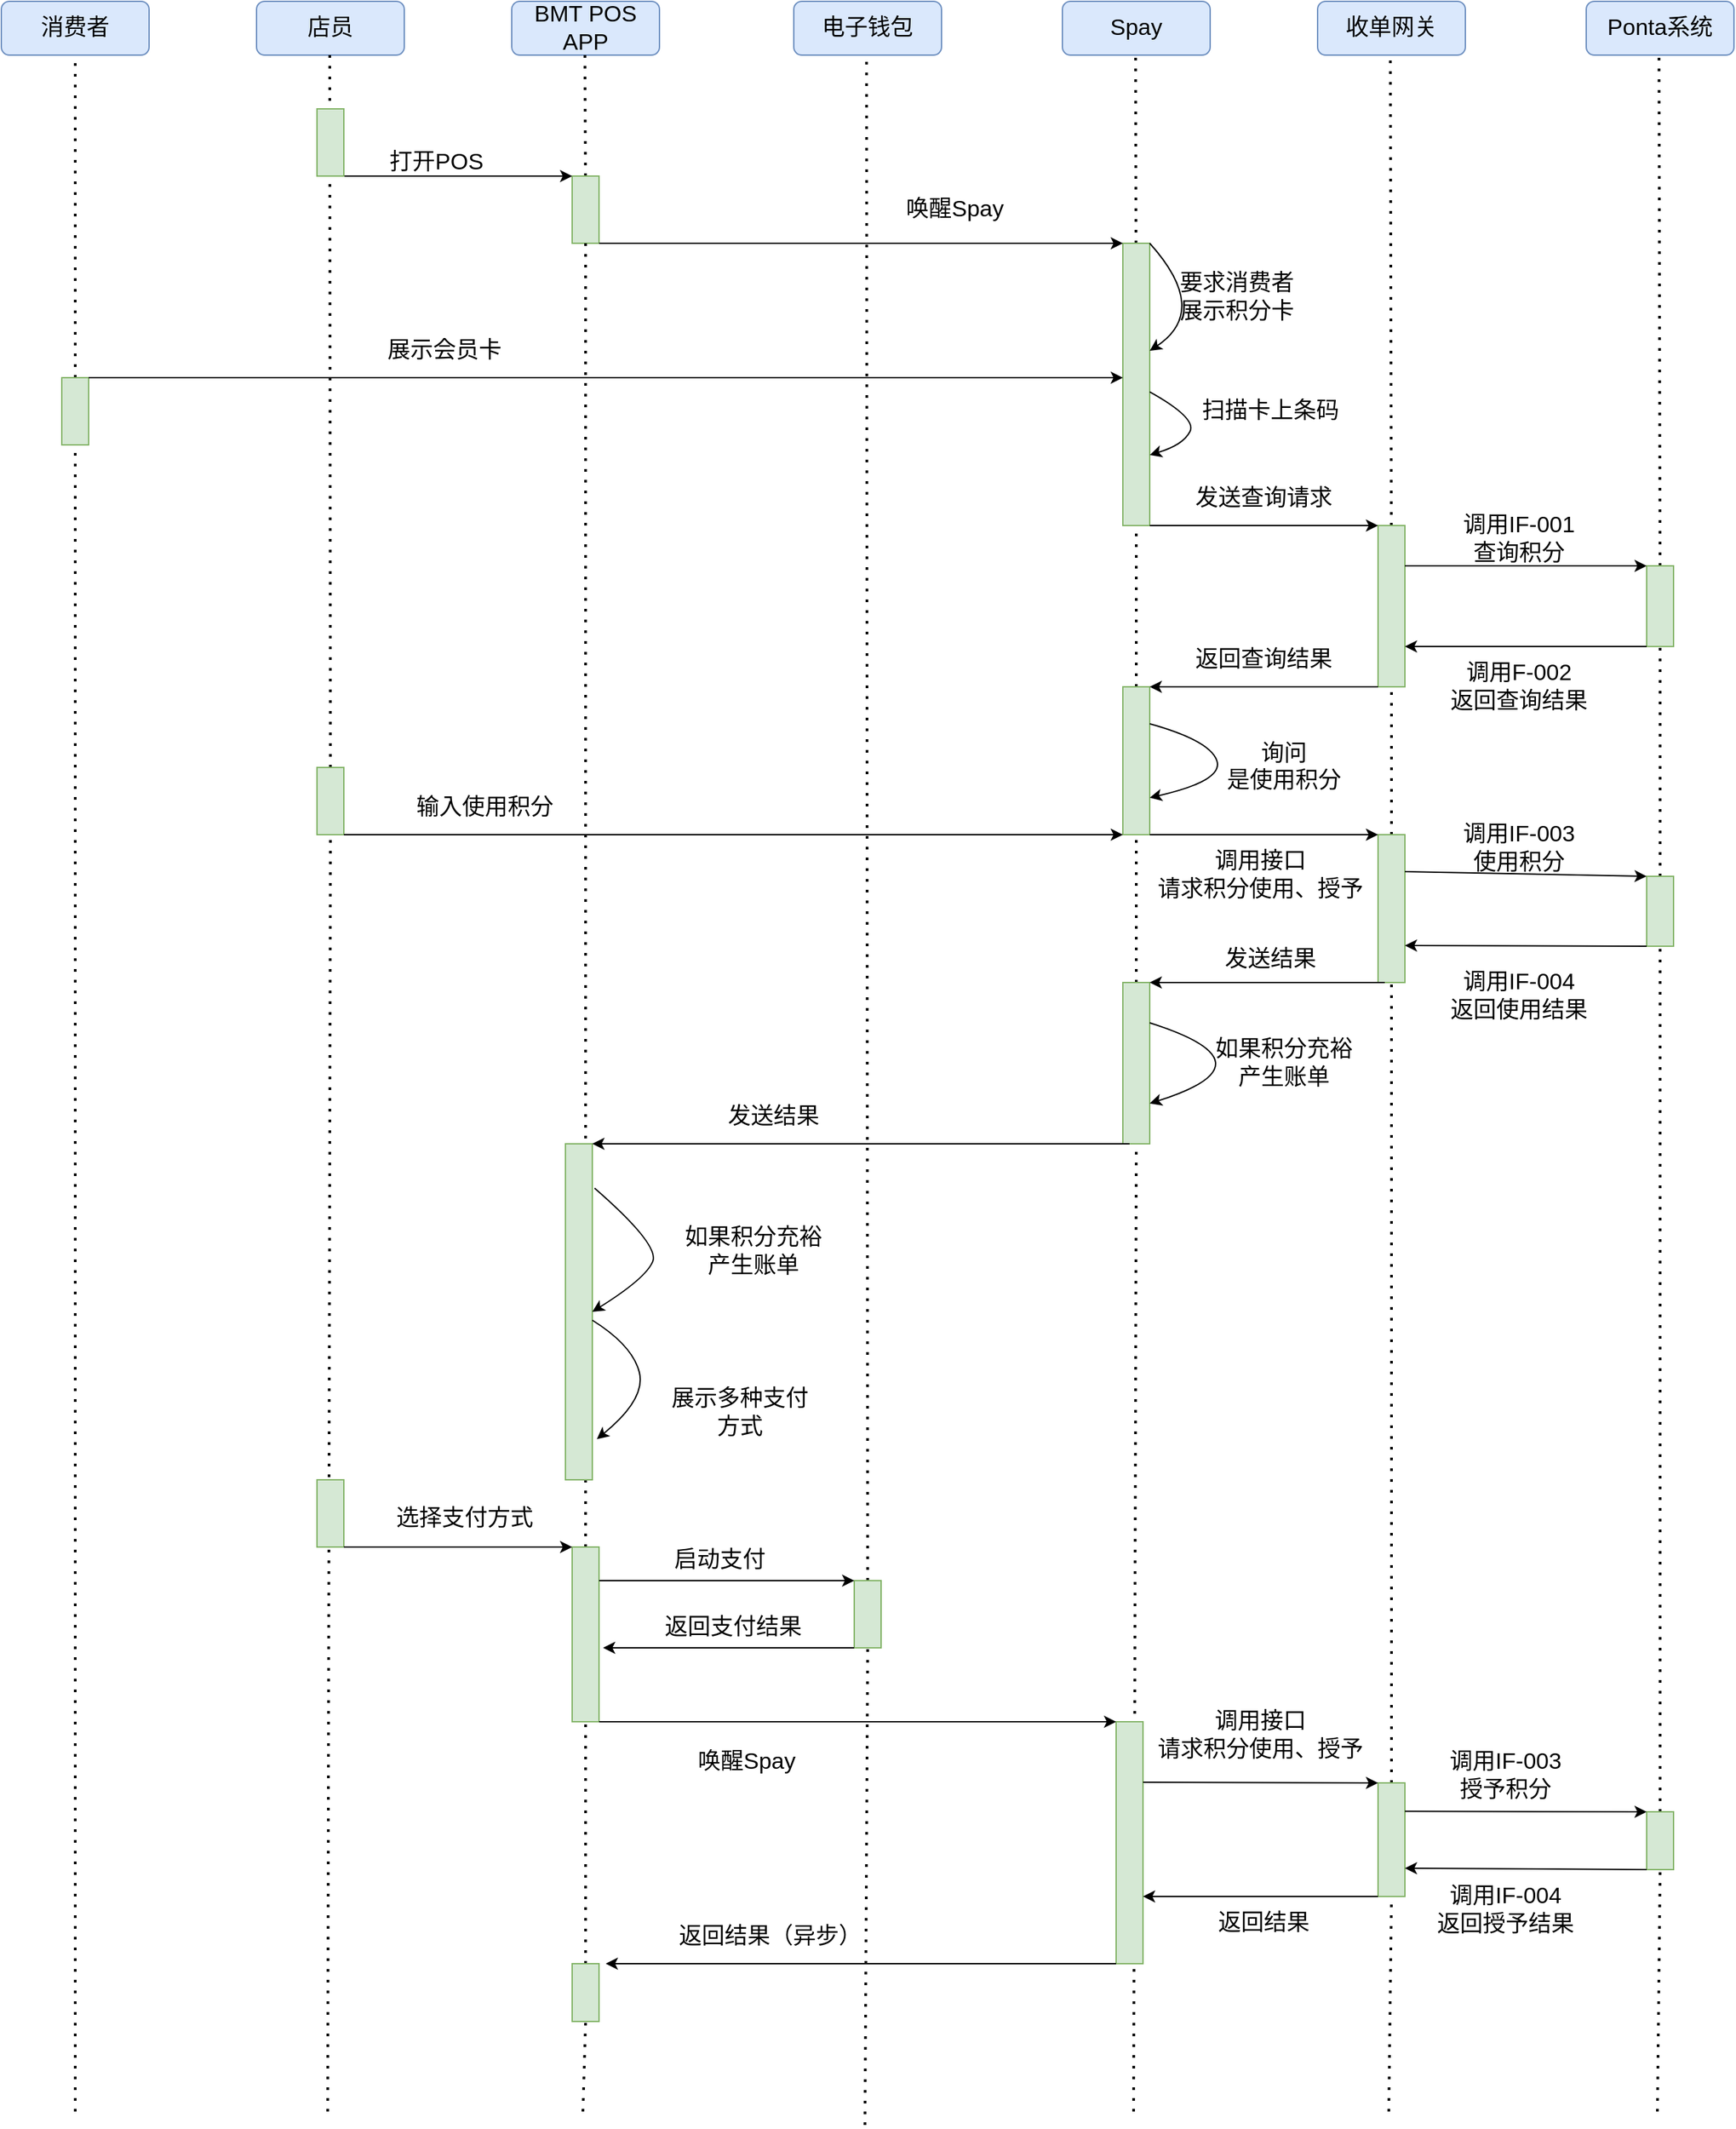 <mxfile version="13.4.2" type="github"><diagram id="kcShssWJa52pckvbOhoA" name="Page-1"><mxGraphModel dx="1730" dy="912" grid="1" gridSize="10" guides="1" tooltips="1" connect="1" arrows="1" fold="1" page="1" pageScale="1" pageWidth="827" pageHeight="1169" math="0" shadow="0"><root><mxCell id="0"/><mxCell id="1" parent="0"/><mxCell id="DLuvVvwtel784Q27GZnC-3" value="消费者" style="rounded=1;whiteSpace=wrap;html=1;fillColor=#dae8fc;strokeColor=#6c8ebf;fontSize=17;" vertex="1" parent="1"><mxGeometry x="90" y="50" width="110" height="40" as="geometry"/></mxCell><mxCell id="DLuvVvwtel784Q27GZnC-4" value="店员" style="rounded=1;whiteSpace=wrap;html=1;fillColor=#dae8fc;strokeColor=#6c8ebf;fontSize=17;" vertex="1" parent="1"><mxGeometry x="280" y="50" width="110" height="40" as="geometry"/></mxCell><mxCell id="DLuvVvwtel784Q27GZnC-5" value="BMT POS APP" style="rounded=1;whiteSpace=wrap;html=1;fillColor=#dae8fc;strokeColor=#6c8ebf;fontSize=17;" vertex="1" parent="1"><mxGeometry x="470" y="50" width="110" height="40" as="geometry"/></mxCell><mxCell id="DLuvVvwtel784Q27GZnC-6" value="Spay" style="rounded=1;whiteSpace=wrap;html=1;fillColor=#dae8fc;strokeColor=#6c8ebf;fontSize=17;" vertex="1" parent="1"><mxGeometry x="880" y="50" width="110" height="40" as="geometry"/></mxCell><mxCell id="DLuvVvwtel784Q27GZnC-7" value="收单网关" style="rounded=1;whiteSpace=wrap;html=1;fillColor=#dae8fc;strokeColor=#6c8ebf;fontSize=17;" vertex="1" parent="1"><mxGeometry x="1070" y="50" width="110" height="40" as="geometry"/></mxCell><mxCell id="DLuvVvwtel784Q27GZnC-8" value="Ponta系统" style="rounded=1;whiteSpace=wrap;html=1;fillColor=#dae8fc;strokeColor=#6c8ebf;fontSize=17;" vertex="1" parent="1"><mxGeometry x="1270" y="50" width="110" height="40" as="geometry"/></mxCell><mxCell id="DLuvVvwtel784Q27GZnC-10" value="" style="endArrow=none;dashed=1;html=1;dashPattern=1 3;strokeWidth=2;fontSize=17;entryX=0.5;entryY=1;entryDx=0;entryDy=0;" edge="1" parent="1" source="DLuvVvwtel784Q27GZnC-64"><mxGeometry width="50" height="50" relative="1" as="geometry"><mxPoint x="334.5" y="1446" as="sourcePoint"/><mxPoint x="334.5" y="90" as="targetPoint"/></mxGeometry></mxCell><mxCell id="DLuvVvwtel784Q27GZnC-11" value="" style="endArrow=none;dashed=1;html=1;dashPattern=1 3;strokeWidth=2;fontSize=17;entryX=0.5;entryY=1;entryDx=0;entryDy=0;" edge="1" parent="1" source="DLuvVvwtel784Q27GZnC-17"><mxGeometry width="50" height="50" relative="1" as="geometry"><mxPoint x="524.5" y="1446" as="sourcePoint"/><mxPoint x="524.5" y="90" as="targetPoint"/></mxGeometry></mxCell><mxCell id="DLuvVvwtel784Q27GZnC-12" value="" style="endArrow=none;dashed=1;html=1;dashPattern=1 3;strokeWidth=2;fontSize=17;entryX=0.5;entryY=1;entryDx=0;entryDy=0;" edge="1" parent="1" source="DLuvVvwtel784Q27GZnC-25"><mxGeometry width="50" height="50" relative="1" as="geometry"><mxPoint x="934.5" y="1446" as="sourcePoint"/><mxPoint x="934.5" y="90" as="targetPoint"/></mxGeometry></mxCell><mxCell id="DLuvVvwtel784Q27GZnC-13" value="" style="endArrow=none;dashed=1;html=1;dashPattern=1 3;strokeWidth=2;fontSize=17;entryX=0.5;entryY=1;entryDx=0;entryDy=0;" edge="1" parent="1" source="DLuvVvwtel784Q27GZnC-49"><mxGeometry width="50" height="50" relative="1" as="geometry"><mxPoint x="1124.869" y="410" as="sourcePoint"/><mxPoint x="1124.17" y="90" as="targetPoint"/></mxGeometry></mxCell><mxCell id="DLuvVvwtel784Q27GZnC-14" value="" style="endArrow=none;dashed=1;html=1;dashPattern=1 3;strokeWidth=2;fontSize=17;entryX=0.5;entryY=1;entryDx=0;entryDy=0;" edge="1" parent="1" source="DLuvVvwtel784Q27GZnC-50"><mxGeometry width="50" height="50" relative="1" as="geometry"><mxPoint x="1324.17" y="1446" as="sourcePoint"/><mxPoint x="1324.17" y="90" as="targetPoint"/></mxGeometry></mxCell><mxCell id="DLuvVvwtel784Q27GZnC-16" value="" style="endArrow=none;dashed=1;html=1;dashPattern=1 3;strokeWidth=2;fontSize=17;entryX=0.5;entryY=1;entryDx=0;entryDy=0;" edge="1" parent="1" source="DLuvVvwtel784Q27GZnC-39" target="DLuvVvwtel784Q27GZnC-3"><mxGeometry width="50" height="50" relative="1" as="geometry"><mxPoint x="145" y="1446" as="sourcePoint"/><mxPoint x="145" y="180" as="targetPoint"/></mxGeometry></mxCell><mxCell id="DLuvVvwtel784Q27GZnC-17" value="" style="rounded=0;whiteSpace=wrap;html=1;fontSize=17;fillColor=#d5e8d4;strokeColor=#82b366;" vertex="1" parent="1"><mxGeometry x="515" y="180" width="20" height="50" as="geometry"/></mxCell><mxCell id="DLuvVvwtel784Q27GZnC-20" value="" style="endArrow=none;dashed=1;html=1;dashPattern=1 3;strokeWidth=2;fontSize=17;entryX=0.5;entryY=1;entryDx=0;entryDy=0;" edge="1" parent="1" source="DLuvVvwtel784Q27GZnC-96" target="DLuvVvwtel784Q27GZnC-17"><mxGeometry width="50" height="50" relative="1" as="geometry"><mxPoint x="524.5" y="1446" as="sourcePoint"/><mxPoint x="524.5" y="90.0" as="targetPoint"/></mxGeometry></mxCell><mxCell id="DLuvVvwtel784Q27GZnC-21" value="" style="endArrow=classic;html=1;fontSize=17;entryX=0;entryY=0;entryDx=0;entryDy=0;" edge="1" parent="1" target="DLuvVvwtel784Q27GZnC-17"><mxGeometry width="50" height="50" relative="1" as="geometry"><mxPoint x="340" y="180" as="sourcePoint"/><mxPoint x="470" y="160" as="targetPoint"/></mxGeometry></mxCell><mxCell id="DLuvVvwtel784Q27GZnC-22" value="打开POS" style="text;html=1;strokeColor=none;fillColor=none;align=center;verticalAlign=middle;whiteSpace=wrap;rounded=0;fontSize=17;" vertex="1" parent="1"><mxGeometry x="354" y="160" width="120" height="20" as="geometry"/></mxCell><mxCell id="DLuvVvwtel784Q27GZnC-23" value="电子钱包" style="rounded=1;whiteSpace=wrap;html=1;fillColor=#dae8fc;strokeColor=#6c8ebf;fontSize=17;" vertex="1" parent="1"><mxGeometry x="680" y="50" width="110" height="40" as="geometry"/></mxCell><mxCell id="DLuvVvwtel784Q27GZnC-24" value="" style="endArrow=none;dashed=1;html=1;dashPattern=1 3;strokeWidth=2;fontSize=17;entryX=0.5;entryY=1;entryDx=0;entryDy=0;" edge="1" parent="1" source="DLuvVvwtel784Q27GZnC-100"><mxGeometry width="50" height="50" relative="1" as="geometry"><mxPoint x="734.17" y="1446" as="sourcePoint"/><mxPoint x="734.17" y="90.0" as="targetPoint"/></mxGeometry></mxCell><mxCell id="DLuvVvwtel784Q27GZnC-25" value="" style="rounded=0;whiteSpace=wrap;html=1;fontSize=17;fillColor=#d5e8d4;strokeColor=#82b366;" vertex="1" parent="1"><mxGeometry x="925" y="230" width="20" height="210" as="geometry"/></mxCell><mxCell id="DLuvVvwtel784Q27GZnC-26" value="" style="endArrow=none;dashed=1;html=1;dashPattern=1 3;strokeWidth=2;fontSize=17;entryX=0.5;entryY=1;entryDx=0;entryDy=0;" edge="1" parent="1" source="DLuvVvwtel784Q27GZnC-58" target="DLuvVvwtel784Q27GZnC-25"><mxGeometry width="50" height="50" relative="1" as="geometry"><mxPoint x="934.5" y="1446" as="sourcePoint"/><mxPoint x="934.5" y="90.0" as="targetPoint"/></mxGeometry></mxCell><mxCell id="DLuvVvwtel784Q27GZnC-27" value="" style="endArrow=classic;html=1;fontSize=17;exitX=1;exitY=1;exitDx=0;exitDy=0;entryX=0;entryY=0;entryDx=0;entryDy=0;" edge="1" parent="1" source="DLuvVvwtel784Q27GZnC-17" target="DLuvVvwtel784Q27GZnC-25"><mxGeometry width="50" height="50" relative="1" as="geometry"><mxPoint x="540" y="320" as="sourcePoint"/><mxPoint x="590" y="270" as="targetPoint"/></mxGeometry></mxCell><mxCell id="DLuvVvwtel784Q27GZnC-28" value="唤醒Spay" style="text;html=1;strokeColor=none;fillColor=none;align=center;verticalAlign=middle;whiteSpace=wrap;rounded=0;fontSize=17;" vertex="1" parent="1"><mxGeometry x="750" y="195" width="100" height="20" as="geometry"/></mxCell><mxCell id="DLuvVvwtel784Q27GZnC-30" value="" style="curved=1;endArrow=classic;html=1;fontSize=17;exitX=1;exitY=0;exitDx=0;exitDy=0;" edge="1" parent="1" source="DLuvVvwtel784Q27GZnC-25"><mxGeometry width="50" height="50" relative="1" as="geometry"><mxPoint x="970" y="240" as="sourcePoint"/><mxPoint x="945" y="310" as="targetPoint"/><Array as="points"><mxPoint x="990" y="280"/></Array></mxGeometry></mxCell><mxCell id="DLuvVvwtel784Q27GZnC-34" value="要求消费者展示积分卡" style="text;html=1;strokeColor=none;fillColor=none;align=center;verticalAlign=middle;whiteSpace=wrap;rounded=0;fontSize=17;" vertex="1" parent="1"><mxGeometry x="960" y="260" width="100" height="20" as="geometry"/></mxCell><mxCell id="DLuvVvwtel784Q27GZnC-36" value="" style="rounded=0;whiteSpace=wrap;html=1;fontSize=17;fillColor=#d5e8d4;strokeColor=#82b366;" vertex="1" parent="1"><mxGeometry x="325" y="130" width="20" height="50" as="geometry"/></mxCell><mxCell id="DLuvVvwtel784Q27GZnC-39" value="" style="rounded=0;whiteSpace=wrap;html=1;fontSize=17;fillColor=#d5e8d4;strokeColor=#82b366;" vertex="1" parent="1"><mxGeometry x="135" y="330" width="20" height="50" as="geometry"/></mxCell><mxCell id="DLuvVvwtel784Q27GZnC-40" value="" style="endArrow=none;dashed=1;html=1;dashPattern=1 3;strokeWidth=2;fontSize=17;entryX=0.5;entryY=1;entryDx=0;entryDy=0;" edge="1" parent="1" target="DLuvVvwtel784Q27GZnC-39"><mxGeometry width="50" height="50" relative="1" as="geometry"><mxPoint x="145" y="1620" as="sourcePoint"/><mxPoint x="145" y="90.0" as="targetPoint"/></mxGeometry></mxCell><mxCell id="DLuvVvwtel784Q27GZnC-41" value="" style="endArrow=classic;html=1;fontSize=17;exitX=1;exitY=0;exitDx=0;exitDy=0;entryX=0;entryY=0.75;entryDx=0;entryDy=0;" edge="1" parent="1" source="DLuvVvwtel784Q27GZnC-39"><mxGeometry width="50" height="50" relative="1" as="geometry"><mxPoint x="490" y="380" as="sourcePoint"/><mxPoint x="925" y="330" as="targetPoint"/></mxGeometry></mxCell><mxCell id="DLuvVvwtel784Q27GZnC-42" value="" style="rounded=0;whiteSpace=wrap;html=1;fontSize=17;fillColor=#d5e8d4;strokeColor=#82b366;" vertex="1" parent="1"><mxGeometry x="325" y="130" width="20" height="50" as="geometry"/></mxCell><mxCell id="DLuvVvwtel784Q27GZnC-43" value="" style="rounded=0;whiteSpace=wrap;html=1;fontSize=17;fillColor=#d5e8d4;strokeColor=#82b366;" vertex="1" parent="1"><mxGeometry x="325" y="130" width="20" height="50" as="geometry"/></mxCell><mxCell id="DLuvVvwtel784Q27GZnC-44" value="展示会员卡" style="text;html=1;strokeColor=none;fillColor=none;align=center;verticalAlign=middle;whiteSpace=wrap;rounded=0;fontSize=17;" vertex="1" parent="1"><mxGeometry x="360" y="300" width="120" height="20" as="geometry"/></mxCell><mxCell id="DLuvVvwtel784Q27GZnC-45" value="" style="curved=1;endArrow=classic;html=1;fontSize=17;entryX=1;entryY=0.75;entryDx=0;entryDy=0;" edge="1" parent="1" source="DLuvVvwtel784Q27GZnC-25" target="DLuvVvwtel784Q27GZnC-25"><mxGeometry width="50" height="50" relative="1" as="geometry"><mxPoint x="1000" y="410" as="sourcePoint"/><mxPoint x="1050" y="360" as="targetPoint"/><Array as="points"><mxPoint x="980" y="360"/><mxPoint x="970" y="380"/></Array></mxGeometry></mxCell><mxCell id="DLuvVvwtel784Q27GZnC-46" value="扫描卡上条码" style="text;html=1;strokeColor=none;fillColor=none;align=center;verticalAlign=middle;whiteSpace=wrap;rounded=0;fontSize=17;" vertex="1" parent="1"><mxGeometry x="970" y="345" width="130" height="20" as="geometry"/></mxCell><mxCell id="DLuvVvwtel784Q27GZnC-48" value="" style="endArrow=none;dashed=1;html=1;dashPattern=1 3;strokeWidth=2;fontSize=17;entryX=0.5;entryY=1;entryDx=0;entryDy=0;" edge="1" parent="1" source="DLuvVvwtel784Q27GZnC-68"><mxGeometry width="50" height="50" relative="1" as="geometry"><mxPoint x="1124.17" y="1446" as="sourcePoint"/><mxPoint x="1125" y="530" as="targetPoint"/></mxGeometry></mxCell><mxCell id="DLuvVvwtel784Q27GZnC-49" value="" style="rounded=0;whiteSpace=wrap;html=1;fontSize=17;fillColor=#d5e8d4;strokeColor=#82b366;" vertex="1" parent="1"><mxGeometry x="1115" y="440" width="20" height="120" as="geometry"/></mxCell><mxCell id="DLuvVvwtel784Q27GZnC-50" value="" style="rounded=0;whiteSpace=wrap;html=1;fontSize=17;fillColor=#d5e8d4;strokeColor=#82b366;" vertex="1" parent="1"><mxGeometry x="1315" y="470" width="20" height="60" as="geometry"/></mxCell><mxCell id="DLuvVvwtel784Q27GZnC-51" value="" style="endArrow=none;dashed=1;html=1;dashPattern=1 3;strokeWidth=2;fontSize=17;entryX=0.5;entryY=1;entryDx=0;entryDy=0;" edge="1" parent="1" source="DLuvVvwtel784Q27GZnC-72" target="DLuvVvwtel784Q27GZnC-50"><mxGeometry width="50" height="50" relative="1" as="geometry"><mxPoint x="1324.17" y="1446" as="sourcePoint"/><mxPoint x="1324.17" y="90.0" as="targetPoint"/></mxGeometry></mxCell><mxCell id="DLuvVvwtel784Q27GZnC-52" value="" style="endArrow=classic;html=1;fontSize=17;entryX=0;entryY=0;entryDx=0;entryDy=0;exitX=1;exitY=1;exitDx=0;exitDy=0;" edge="1" parent="1" source="DLuvVvwtel784Q27GZnC-25" target="DLuvVvwtel784Q27GZnC-49"><mxGeometry width="50" height="50" relative="1" as="geometry"><mxPoint x="950" y="520" as="sourcePoint"/><mxPoint x="1000" y="470" as="targetPoint"/></mxGeometry></mxCell><mxCell id="DLuvVvwtel784Q27GZnC-53" value="发送查询请求" style="text;html=1;strokeColor=none;fillColor=none;align=center;verticalAlign=middle;whiteSpace=wrap;rounded=0;fontSize=17;" vertex="1" parent="1"><mxGeometry x="970" y="410" width="120" height="20" as="geometry"/></mxCell><mxCell id="DLuvVvwtel784Q27GZnC-54" value="" style="endArrow=classic;html=1;fontSize=17;exitX=1;exitY=0.25;exitDx=0;exitDy=0;entryX=0;entryY=0;entryDx=0;entryDy=0;" edge="1" parent="1" source="DLuvVvwtel784Q27GZnC-49" target="DLuvVvwtel784Q27GZnC-50"><mxGeometry width="50" height="50" relative="1" as="geometry"><mxPoint x="1160" y="410" as="sourcePoint"/><mxPoint x="1210" y="360" as="targetPoint"/></mxGeometry></mxCell><mxCell id="DLuvVvwtel784Q27GZnC-55" value="&lt;div&gt;调用IF-001&lt;/div&gt;&lt;div&gt;查询积分&lt;br&gt;&lt;/div&gt;" style="text;html=1;strokeColor=none;fillColor=none;align=center;verticalAlign=middle;whiteSpace=wrap;rounded=0;fontSize=17;" vertex="1" parent="1"><mxGeometry x="1170" y="440" width="100" height="20" as="geometry"/></mxCell><mxCell id="DLuvVvwtel784Q27GZnC-56" value="" style="endArrow=classic;html=1;fontSize=17;exitX=0;exitY=1;exitDx=0;exitDy=0;entryX=1;entryY=0.75;entryDx=0;entryDy=0;" edge="1" parent="1" source="DLuvVvwtel784Q27GZnC-50" target="DLuvVvwtel784Q27GZnC-49"><mxGeometry width="50" height="50" relative="1" as="geometry"><mxPoint x="1160" y="620" as="sourcePoint"/><mxPoint x="1210" y="570" as="targetPoint"/></mxGeometry></mxCell><mxCell id="DLuvVvwtel784Q27GZnC-57" value="&lt;div&gt;调用F-002&lt;/div&gt;&lt;div&gt;返回查询结果&lt;br&gt;&lt;/div&gt;" style="text;html=1;strokeColor=none;fillColor=none;align=center;verticalAlign=middle;whiteSpace=wrap;rounded=0;fontSize=17;" vertex="1" parent="1"><mxGeometry x="1160" y="550" width="120" height="20" as="geometry"/></mxCell><mxCell id="DLuvVvwtel784Q27GZnC-58" value="" style="rounded=0;whiteSpace=wrap;html=1;fontSize=17;fillColor=#d5e8d4;strokeColor=#82b366;" vertex="1" parent="1"><mxGeometry x="925" y="560" width="20" height="110" as="geometry"/></mxCell><mxCell id="DLuvVvwtel784Q27GZnC-59" value="" style="endArrow=none;dashed=1;html=1;dashPattern=1 3;strokeWidth=2;fontSize=17;entryX=0.5;entryY=1;entryDx=0;entryDy=0;" edge="1" parent="1" source="DLuvVvwtel784Q27GZnC-78" target="DLuvVvwtel784Q27GZnC-58"><mxGeometry width="50" height="50" relative="1" as="geometry"><mxPoint x="934.5" y="1446" as="sourcePoint"/><mxPoint x="935" y="440" as="targetPoint"/></mxGeometry></mxCell><mxCell id="DLuvVvwtel784Q27GZnC-60" value="" style="endArrow=classic;html=1;fontSize=17;exitX=0;exitY=1;exitDx=0;exitDy=0;entryX=1;entryY=0;entryDx=0;entryDy=0;" edge="1" parent="1" source="DLuvVvwtel784Q27GZnC-49" target="DLuvVvwtel784Q27GZnC-58"><mxGeometry width="50" height="50" relative="1" as="geometry"><mxPoint x="1030" y="550" as="sourcePoint"/><mxPoint x="1080" y="500" as="targetPoint"/></mxGeometry></mxCell><mxCell id="DLuvVvwtel784Q27GZnC-61" value="返回查询结果" style="text;html=1;strokeColor=none;fillColor=none;align=center;verticalAlign=middle;whiteSpace=wrap;rounded=0;fontSize=17;" vertex="1" parent="1"><mxGeometry x="970" y="530" width="120" height="20" as="geometry"/></mxCell><mxCell id="DLuvVvwtel784Q27GZnC-62" value="" style="curved=1;endArrow=classic;html=1;fontSize=17;exitX=1;exitY=0.25;exitDx=0;exitDy=0;entryX=1;entryY=0.75;entryDx=0;entryDy=0;" edge="1" parent="1" source="DLuvVvwtel784Q27GZnC-58" target="DLuvVvwtel784Q27GZnC-58"><mxGeometry width="50" height="50" relative="1" as="geometry"><mxPoint x="1010" y="640" as="sourcePoint"/><mxPoint x="1060" y="590" as="targetPoint"/><Array as="points"><mxPoint x="990" y="600"/><mxPoint x="1000" y="630"/></Array></mxGeometry></mxCell><mxCell id="DLuvVvwtel784Q27GZnC-63" value="&lt;div&gt;询问&lt;/div&gt;&lt;div&gt;是使用积分&lt;/div&gt;&lt;div&gt;&lt;br&gt;&lt;/div&gt;" style="text;html=1;strokeColor=none;fillColor=none;align=center;verticalAlign=middle;whiteSpace=wrap;rounded=0;fontSize=17;" vertex="1" parent="1"><mxGeometry x="990" y="620" width="110" height="20" as="geometry"/></mxCell><mxCell id="DLuvVvwtel784Q27GZnC-64" value="" style="rounded=0;whiteSpace=wrap;html=1;fontSize=17;fillColor=#d5e8d4;strokeColor=#82b366;" vertex="1" parent="1"><mxGeometry x="325" y="620" width="20" height="50" as="geometry"/></mxCell><mxCell id="DLuvVvwtel784Q27GZnC-65" value="" style="endArrow=none;dashed=1;html=1;dashPattern=1 3;strokeWidth=2;fontSize=17;entryX=0.5;entryY=1;entryDx=0;entryDy=0;" edge="1" parent="1" target="DLuvVvwtel784Q27GZnC-64"><mxGeometry width="50" height="50" relative="1" as="geometry"><mxPoint x="333" y="1620" as="sourcePoint"/><mxPoint x="334.5" y="90.0" as="targetPoint"/></mxGeometry></mxCell><mxCell id="DLuvVvwtel784Q27GZnC-66" value="" style="endArrow=classic;html=1;fontSize=17;exitX=1;exitY=1;exitDx=0;exitDy=0;entryX=0;entryY=1;entryDx=0;entryDy=0;" edge="1" parent="1" source="DLuvVvwtel784Q27GZnC-64" target="DLuvVvwtel784Q27GZnC-58"><mxGeometry width="50" height="50" relative="1" as="geometry"><mxPoint x="390" y="690" as="sourcePoint"/><mxPoint x="440" y="640" as="targetPoint"/></mxGeometry></mxCell><mxCell id="DLuvVvwtel784Q27GZnC-67" value="输入使用积分" style="text;html=1;strokeColor=none;fillColor=none;align=center;verticalAlign=middle;whiteSpace=wrap;rounded=0;fontSize=17;" vertex="1" parent="1"><mxGeometry x="390" y="640" width="120" height="20" as="geometry"/></mxCell><mxCell id="DLuvVvwtel784Q27GZnC-68" value="" style="rounded=0;whiteSpace=wrap;html=1;fontSize=17;fillColor=#d5e8d4;strokeColor=#82b366;" vertex="1" parent="1"><mxGeometry x="1115" y="670" width="20" height="110" as="geometry"/></mxCell><mxCell id="DLuvVvwtel784Q27GZnC-69" value="" style="endArrow=none;dashed=1;html=1;dashPattern=1 3;strokeWidth=2;fontSize=17;entryX=0.5;entryY=1;entryDx=0;entryDy=0;" edge="1" parent="1" source="DLuvVvwtel784Q27GZnC-107" target="DLuvVvwtel784Q27GZnC-68"><mxGeometry width="50" height="50" relative="1" as="geometry"><mxPoint x="1123" y="1620" as="sourcePoint"/><mxPoint x="1125" y="530" as="targetPoint"/></mxGeometry></mxCell><mxCell id="DLuvVvwtel784Q27GZnC-70" value="" style="endArrow=classic;html=1;fontSize=17;exitX=1;exitY=1;exitDx=0;exitDy=0;entryX=0;entryY=0;entryDx=0;entryDy=0;" edge="1" parent="1" source="DLuvVvwtel784Q27GZnC-58" target="DLuvVvwtel784Q27GZnC-68"><mxGeometry width="50" height="50" relative="1" as="geometry"><mxPoint x="970" y="770" as="sourcePoint"/><mxPoint x="1020" y="720" as="targetPoint"/></mxGeometry></mxCell><mxCell id="DLuvVvwtel784Q27GZnC-71" value="&lt;div&gt;调用接口&lt;/div&gt;&lt;div&gt;请求积分使用、授予&lt;br&gt;&lt;/div&gt;" style="text;html=1;strokeColor=none;fillColor=none;align=center;verticalAlign=middle;whiteSpace=wrap;rounded=0;fontSize=17;" vertex="1" parent="1"><mxGeometry x="945" y="690" width="165" height="20" as="geometry"/></mxCell><mxCell id="DLuvVvwtel784Q27GZnC-72" value="" style="rounded=0;whiteSpace=wrap;html=1;fontSize=17;fillColor=#d5e8d4;strokeColor=#82b366;" vertex="1" parent="1"><mxGeometry x="1315" y="701" width="20" height="52" as="geometry"/></mxCell><mxCell id="DLuvVvwtel784Q27GZnC-73" value="" style="endArrow=none;dashed=1;html=1;dashPattern=1 3;strokeWidth=2;fontSize=17;entryX=0.5;entryY=1;entryDx=0;entryDy=0;" edge="1" parent="1" source="DLuvVvwtel784Q27GZnC-109" target="DLuvVvwtel784Q27GZnC-72"><mxGeometry width="50" height="50" relative="1" as="geometry"><mxPoint x="1323" y="1620" as="sourcePoint"/><mxPoint x="1325" y="530" as="targetPoint"/></mxGeometry></mxCell><mxCell id="DLuvVvwtel784Q27GZnC-74" value="" style="endArrow=classic;html=1;fontSize=17;exitX=1;exitY=0.25;exitDx=0;exitDy=0;entryX=0;entryY=0;entryDx=0;entryDy=0;" edge="1" parent="1" source="DLuvVvwtel784Q27GZnC-68" target="DLuvVvwtel784Q27GZnC-72"><mxGeometry width="50" height="50" relative="1" as="geometry"><mxPoint x="1230" y="700" as="sourcePoint"/><mxPoint x="1280" y="650" as="targetPoint"/></mxGeometry></mxCell><mxCell id="DLuvVvwtel784Q27GZnC-75" value="" style="endArrow=classic;html=1;fontSize=17;exitX=0;exitY=1;exitDx=0;exitDy=0;entryX=1;entryY=0.75;entryDx=0;entryDy=0;" edge="1" parent="1" source="DLuvVvwtel784Q27GZnC-72" target="DLuvVvwtel784Q27GZnC-68"><mxGeometry width="50" height="50" relative="1" as="geometry"><mxPoint x="1220" y="860" as="sourcePoint"/><mxPoint x="1270" y="810" as="targetPoint"/></mxGeometry></mxCell><mxCell id="DLuvVvwtel784Q27GZnC-76" value="&lt;div&gt;调用IF-003&lt;/div&gt;&lt;div&gt;使用积分&lt;br&gt;&lt;/div&gt;" style="text;html=1;strokeColor=none;fillColor=none;align=center;verticalAlign=middle;whiteSpace=wrap;rounded=0;fontSize=17;" vertex="1" parent="1"><mxGeometry x="1170" y="670" width="100" height="20" as="geometry"/></mxCell><mxCell id="DLuvVvwtel784Q27GZnC-77" value="&lt;div&gt;调用IF-004&lt;/div&gt;&lt;div&gt;返回使用结果&lt;/div&gt;" style="text;html=1;strokeColor=none;fillColor=none;align=center;verticalAlign=middle;whiteSpace=wrap;rounded=0;fontSize=17;" vertex="1" parent="1"><mxGeometry x="1160" y="780" width="120" height="20" as="geometry"/></mxCell><mxCell id="DLuvVvwtel784Q27GZnC-78" value="" style="rounded=0;whiteSpace=wrap;html=1;fontSize=17;fillColor=#d5e8d4;strokeColor=#82b366;" vertex="1" parent="1"><mxGeometry x="925" y="780" width="20" height="120" as="geometry"/></mxCell><mxCell id="DLuvVvwtel784Q27GZnC-79" value="" style="endArrow=none;dashed=1;html=1;dashPattern=1 3;strokeWidth=2;fontSize=17;entryX=0.5;entryY=1;entryDx=0;entryDy=0;" edge="1" parent="1" target="DLuvVvwtel784Q27GZnC-78"><mxGeometry width="50" height="50" relative="1" as="geometry"><mxPoint x="933" y="1620" as="sourcePoint"/><mxPoint x="935" y="670" as="targetPoint"/></mxGeometry></mxCell><mxCell id="DLuvVvwtel784Q27GZnC-80" value="" style="endArrow=classic;html=1;fontSize=17;entryX=1;entryY=0;entryDx=0;entryDy=0;" edge="1" parent="1" target="DLuvVvwtel784Q27GZnC-78"><mxGeometry width="50" height="50" relative="1" as="geometry"><mxPoint x="1120" y="780" as="sourcePoint"/><mxPoint x="1000" y="770" as="targetPoint"/></mxGeometry></mxCell><mxCell id="DLuvVvwtel784Q27GZnC-81" value="" style="curved=1;endArrow=classic;html=1;fontSize=17;exitX=1;exitY=0.25;exitDx=0;exitDy=0;entryX=1;entryY=0.75;entryDx=0;entryDy=0;" edge="1" parent="1" source="DLuvVvwtel784Q27GZnC-78" target="DLuvVvwtel784Q27GZnC-78"><mxGeometry width="50" height="50" relative="1" as="geometry"><mxPoint x="1000" y="890" as="sourcePoint"/><mxPoint x="1050" y="840" as="targetPoint"/><Array as="points"><mxPoint x="1040" y="840"/></Array></mxGeometry></mxCell><mxCell id="DLuvVvwtel784Q27GZnC-82" value="如果积分充裕&lt;br&gt;&lt;div&gt;产生账单&lt;/div&gt;" style="text;html=1;strokeColor=none;fillColor=none;align=center;verticalAlign=middle;whiteSpace=wrap;rounded=0;fontSize=17;" vertex="1" parent="1"><mxGeometry x="985" y="830" width="120" height="20" as="geometry"/></mxCell><mxCell id="DLuvVvwtel784Q27GZnC-83" value="" style="rounded=0;whiteSpace=wrap;html=1;fontSize=17;fillColor=#d5e8d4;strokeColor=#82b366;" vertex="1" parent="1"><mxGeometry x="510" y="900" width="20" height="250" as="geometry"/></mxCell><mxCell id="DLuvVvwtel784Q27GZnC-84" value="" style="endArrow=classic;html=1;fontSize=17;exitX=0.25;exitY=1;exitDx=0;exitDy=0;entryX=1;entryY=0;entryDx=0;entryDy=0;" edge="1" parent="1" source="DLuvVvwtel784Q27GZnC-78" target="DLuvVvwtel784Q27GZnC-83"><mxGeometry width="50" height="50" relative="1" as="geometry"><mxPoint x="840" y="920" as="sourcePoint"/><mxPoint x="890" y="870" as="targetPoint"/></mxGeometry></mxCell><mxCell id="DLuvVvwtel784Q27GZnC-85" value="发送结果" style="text;html=1;strokeColor=none;fillColor=none;align=center;verticalAlign=middle;whiteSpace=wrap;rounded=0;fontSize=17;" vertex="1" parent="1"><mxGeometry x="600" y="870" width="130" height="20" as="geometry"/></mxCell><mxCell id="DLuvVvwtel784Q27GZnC-86" value="" style="curved=1;endArrow=classic;html=1;fontSize=17;exitX=1.083;exitY=0.132;exitDx=0;exitDy=0;entryX=1;entryY=0.5;entryDx=0;entryDy=0;exitPerimeter=0;" edge="1" parent="1" source="DLuvVvwtel784Q27GZnC-83" target="DLuvVvwtel784Q27GZnC-83"><mxGeometry width="50" height="50" relative="1" as="geometry"><mxPoint x="580" y="1010" as="sourcePoint"/><mxPoint x="630" y="960" as="targetPoint"/><Array as="points"><mxPoint x="580" y="975"/><mxPoint x="570" y="1000"/></Array></mxGeometry></mxCell><mxCell id="DLuvVvwtel784Q27GZnC-88" value="发送结果" style="text;html=1;strokeColor=none;fillColor=none;align=center;verticalAlign=middle;whiteSpace=wrap;rounded=0;fontSize=17;" vertex="1" parent="1"><mxGeometry x="975" y="753" width="120" height="20" as="geometry"/></mxCell><mxCell id="DLuvVvwtel784Q27GZnC-91" value="如果积分充裕&lt;br&gt;&lt;div&gt;产生账单&lt;/div&gt;" style="text;html=1;strokeColor=none;fillColor=none;align=center;verticalAlign=middle;whiteSpace=wrap;rounded=0;fontSize=17;" vertex="1" parent="1"><mxGeometry x="590" y="970" width="120" height="20" as="geometry"/></mxCell><mxCell id="DLuvVvwtel784Q27GZnC-92" value="" style="curved=1;endArrow=classic;html=1;fontSize=17;entryX=1.167;entryY=0.879;entryDx=0;entryDy=0;entryPerimeter=0;" edge="1" parent="1" source="DLuvVvwtel784Q27GZnC-83" target="DLuvVvwtel784Q27GZnC-83"><mxGeometry width="50" height="50" relative="1" as="geometry"><mxPoint x="530" y="962.5" as="sourcePoint"/><mxPoint x="530" y="1025.0" as="targetPoint"/><Array as="points"><mxPoint x="560" y="1050"/><mxPoint x="570" y="1090"/></Array></mxGeometry></mxCell><mxCell id="DLuvVvwtel784Q27GZnC-94" value="展示多种支付方式" style="text;html=1;strokeColor=none;fillColor=none;align=center;verticalAlign=middle;whiteSpace=wrap;rounded=0;fontSize=17;" vertex="1" parent="1"><mxGeometry x="580" y="1070" width="120" height="60" as="geometry"/></mxCell><mxCell id="DLuvVvwtel784Q27GZnC-95" value="" style="rounded=0;whiteSpace=wrap;html=1;fontSize=17;fillColor=#d5e8d4;strokeColor=#82b366;" vertex="1" parent="1"><mxGeometry x="325" y="1150" width="20" height="50" as="geometry"/></mxCell><mxCell id="DLuvVvwtel784Q27GZnC-96" value="" style="rounded=0;whiteSpace=wrap;html=1;fontSize=17;fillColor=#d5e8d4;strokeColor=#82b366;" vertex="1" parent="1"><mxGeometry x="515" y="1200" width="20" height="130" as="geometry"/></mxCell><mxCell id="DLuvVvwtel784Q27GZnC-97" value="" style="endArrow=none;dashed=1;html=1;dashPattern=1 3;strokeWidth=2;fontSize=17;entryX=0.5;entryY=1;entryDx=0;entryDy=0;" edge="1" parent="1" source="DLuvVvwtel784Q27GZnC-116" target="DLuvVvwtel784Q27GZnC-96"><mxGeometry width="50" height="50" relative="1" as="geometry"><mxPoint x="523" y="1620" as="sourcePoint"/><mxPoint x="525" y="230" as="targetPoint"/></mxGeometry></mxCell><mxCell id="DLuvVvwtel784Q27GZnC-98" value="" style="endArrow=classic;html=1;fontSize=17;exitX=1;exitY=1;exitDx=0;exitDy=0;entryX=0;entryY=0;entryDx=0;entryDy=0;" edge="1" parent="1" source="DLuvVvwtel784Q27GZnC-95" target="DLuvVvwtel784Q27GZnC-96"><mxGeometry width="50" height="50" relative="1" as="geometry"><mxPoint x="410" y="1200" as="sourcePoint"/><mxPoint x="460" y="1150" as="targetPoint"/></mxGeometry></mxCell><mxCell id="DLuvVvwtel784Q27GZnC-99" value="选择支付方式" style="text;html=1;strokeColor=none;fillColor=none;align=center;verticalAlign=middle;whiteSpace=wrap;rounded=0;fontSize=17;" vertex="1" parent="1"><mxGeometry x="370" y="1169" width="130" height="20" as="geometry"/></mxCell><mxCell id="DLuvVvwtel784Q27GZnC-100" value="" style="rounded=0;whiteSpace=wrap;html=1;fontSize=17;fillColor=#d5e8d4;strokeColor=#82b366;" vertex="1" parent="1"><mxGeometry x="725" y="1225" width="20" height="50" as="geometry"/></mxCell><mxCell id="DLuvVvwtel784Q27GZnC-101" value="" style="endArrow=none;dashed=1;html=1;dashPattern=1 3;strokeWidth=2;fontSize=17;entryX=0.5;entryY=1;entryDx=0;entryDy=0;" edge="1" parent="1" target="DLuvVvwtel784Q27GZnC-100"><mxGeometry width="50" height="50" relative="1" as="geometry"><mxPoint x="733" y="1630" as="sourcePoint"/><mxPoint x="734.17" y="90.0" as="targetPoint"/></mxGeometry></mxCell><mxCell id="DLuvVvwtel784Q27GZnC-102" value="" style="endArrow=classic;html=1;fontSize=17;entryX=0;entryY=0;entryDx=0;entryDy=0;" edge="1" parent="1" target="DLuvVvwtel784Q27GZnC-100"><mxGeometry width="50" height="50" relative="1" as="geometry"><mxPoint x="535" y="1225" as="sourcePoint"/><mxPoint x="670" y="1170" as="targetPoint"/></mxGeometry></mxCell><mxCell id="DLuvVvwtel784Q27GZnC-103" value="启动支付" style="text;html=1;strokeColor=none;fillColor=none;align=center;verticalAlign=middle;whiteSpace=wrap;rounded=0;fontSize=17;" vertex="1" parent="1"><mxGeometry x="560" y="1200" width="130" height="20" as="geometry"/></mxCell><mxCell id="DLuvVvwtel784Q27GZnC-104" value="" style="endArrow=classic;html=1;fontSize=17;exitX=0;exitY=1;exitDx=0;exitDy=0;" edge="1" parent="1" source="DLuvVvwtel784Q27GZnC-100"><mxGeometry width="50" height="50" relative="1" as="geometry"><mxPoint x="570" y="1310" as="sourcePoint"/><mxPoint x="538" y="1275" as="targetPoint"/></mxGeometry></mxCell><mxCell id="DLuvVvwtel784Q27GZnC-105" value="返回支付结果" style="text;html=1;strokeColor=none;fillColor=none;align=center;verticalAlign=middle;whiteSpace=wrap;rounded=0;fontSize=17;" vertex="1" parent="1"><mxGeometry x="570" y="1250" width="130" height="20" as="geometry"/></mxCell><mxCell id="DLuvVvwtel784Q27GZnC-106" value="" style="rounded=0;whiteSpace=wrap;html=1;fontSize=17;fillColor=#d5e8d4;strokeColor=#82b366;" vertex="1" parent="1"><mxGeometry x="920" y="1330" width="20" height="180" as="geometry"/></mxCell><mxCell id="DLuvVvwtel784Q27GZnC-107" value="" style="rounded=0;whiteSpace=wrap;html=1;fontSize=17;fillColor=#d5e8d4;strokeColor=#82b366;" vertex="1" parent="1"><mxGeometry x="1115" y="1375.5" width="20" height="84.5" as="geometry"/></mxCell><mxCell id="DLuvVvwtel784Q27GZnC-108" value="" style="endArrow=none;dashed=1;html=1;dashPattern=1 3;strokeWidth=2;fontSize=17;entryX=0.5;entryY=1;entryDx=0;entryDy=0;" edge="1" parent="1" target="DLuvVvwtel784Q27GZnC-107"><mxGeometry width="50" height="50" relative="1" as="geometry"><mxPoint x="1123" y="1620" as="sourcePoint"/><mxPoint x="1125" y="780" as="targetPoint"/></mxGeometry></mxCell><mxCell id="DLuvVvwtel784Q27GZnC-109" value="" style="rounded=0;whiteSpace=wrap;html=1;fontSize=17;fillColor=#d5e8d4;strokeColor=#82b366;" vertex="1" parent="1"><mxGeometry x="1315" y="1397" width="20" height="43" as="geometry"/></mxCell><mxCell id="DLuvVvwtel784Q27GZnC-110" value="" style="endArrow=none;dashed=1;html=1;dashPattern=1 3;strokeWidth=2;fontSize=17;entryX=0.5;entryY=1;entryDx=0;entryDy=0;" edge="1" parent="1" target="DLuvVvwtel784Q27GZnC-109"><mxGeometry width="50" height="50" relative="1" as="geometry"><mxPoint x="1323" y="1620" as="sourcePoint"/><mxPoint x="1325" y="753" as="targetPoint"/></mxGeometry></mxCell><mxCell id="DLuvVvwtel784Q27GZnC-111" value="" style="endArrow=classic;html=1;fontSize=17;exitX=1;exitY=1;exitDx=0;exitDy=0;entryX=0;entryY=0;entryDx=0;entryDy=0;" edge="1" parent="1" source="DLuvVvwtel784Q27GZnC-96" target="DLuvVvwtel784Q27GZnC-106"><mxGeometry width="50" height="50" relative="1" as="geometry"><mxPoint x="640" y="1400" as="sourcePoint"/><mxPoint x="690" y="1350" as="targetPoint"/></mxGeometry></mxCell><mxCell id="DLuvVvwtel784Q27GZnC-112" value="" style="endArrow=classic;html=1;fontSize=17;exitX=1;exitY=0.25;exitDx=0;exitDy=0;entryX=0;entryY=0;entryDx=0;entryDy=0;" edge="1" parent="1" source="DLuvVvwtel784Q27GZnC-106" target="DLuvVvwtel784Q27GZnC-107"><mxGeometry width="50" height="50" relative="1" as="geometry"><mxPoint x="1000" y="1340" as="sourcePoint"/><mxPoint x="1050" y="1290" as="targetPoint"/></mxGeometry></mxCell><mxCell id="DLuvVvwtel784Q27GZnC-113" value="" style="endArrow=classic;html=1;fontSize=17;exitX=1;exitY=0.25;exitDx=0;exitDy=0;entryX=0;entryY=0;entryDx=0;entryDy=0;" edge="1" parent="1" source="DLuvVvwtel784Q27GZnC-107" target="DLuvVvwtel784Q27GZnC-109"><mxGeometry width="50" height="50" relative="1" as="geometry"><mxPoint x="1250" y="1370" as="sourcePoint"/><mxPoint x="1300" y="1320" as="targetPoint"/></mxGeometry></mxCell><mxCell id="DLuvVvwtel784Q27GZnC-114" value="" style="endArrow=classic;html=1;fontSize=17;exitX=0;exitY=1;exitDx=0;exitDy=0;" edge="1" parent="1" source="DLuvVvwtel784Q27GZnC-109"><mxGeometry width="50" height="50" relative="1" as="geometry"><mxPoint x="1180" y="1500" as="sourcePoint"/><mxPoint x="1135" y="1439" as="targetPoint"/></mxGeometry></mxCell><mxCell id="DLuvVvwtel784Q27GZnC-115" value="" style="endArrow=classic;html=1;fontSize=17;exitX=0;exitY=1;exitDx=0;exitDy=0;" edge="1" parent="1" source="DLuvVvwtel784Q27GZnC-107"><mxGeometry width="50" height="50" relative="1" as="geometry"><mxPoint x="1090" y="1530" as="sourcePoint"/><mxPoint x="940" y="1460" as="targetPoint"/></mxGeometry></mxCell><mxCell id="DLuvVvwtel784Q27GZnC-116" value="" style="rounded=0;whiteSpace=wrap;html=1;fontSize=17;fillColor=#d5e8d4;strokeColor=#82b366;" vertex="1" parent="1"><mxGeometry x="515" y="1510" width="20" height="43" as="geometry"/></mxCell><mxCell id="DLuvVvwtel784Q27GZnC-117" value="" style="endArrow=none;dashed=1;html=1;dashPattern=1 3;strokeWidth=2;fontSize=17;entryX=0.5;entryY=1;entryDx=0;entryDy=0;" edge="1" parent="1" target="DLuvVvwtel784Q27GZnC-116"><mxGeometry width="50" height="50" relative="1" as="geometry"><mxPoint x="523" y="1620" as="sourcePoint"/><mxPoint x="525" y="1330" as="targetPoint"/></mxGeometry></mxCell><mxCell id="DLuvVvwtel784Q27GZnC-118" value="" style="endArrow=classic;html=1;fontSize=17;exitX=0;exitY=1;exitDx=0;exitDy=0;" edge="1" parent="1" source="DLuvVvwtel784Q27GZnC-106"><mxGeometry width="50" height="50" relative="1" as="geometry"><mxPoint x="590" y="1610" as="sourcePoint"/><mxPoint x="540" y="1510" as="targetPoint"/></mxGeometry></mxCell><mxCell id="DLuvVvwtel784Q27GZnC-119" value="唤醒Spay" style="text;html=1;strokeColor=none;fillColor=none;align=center;verticalAlign=middle;whiteSpace=wrap;rounded=0;fontSize=17;" vertex="1" parent="1"><mxGeometry x="590" y="1350" width="110" height="20" as="geometry"/></mxCell><mxCell id="DLuvVvwtel784Q27GZnC-120" value="&lt;div&gt;调用接口&lt;/div&gt;&lt;div&gt;请求积分使用、授予&lt;br&gt;&lt;/div&gt;" style="text;html=1;strokeColor=none;fillColor=none;align=center;verticalAlign=middle;whiteSpace=wrap;rounded=0;fontSize=17;" vertex="1" parent="1"><mxGeometry x="945" y="1330" width="165" height="20" as="geometry"/></mxCell><mxCell id="DLuvVvwtel784Q27GZnC-123" value="&lt;div&gt;调用IF-003&lt;/div&gt;&lt;div&gt;授予积分&lt;br&gt;&lt;/div&gt;" style="text;html=1;strokeColor=none;fillColor=none;align=center;verticalAlign=middle;whiteSpace=wrap;rounded=0;fontSize=17;" vertex="1" parent="1"><mxGeometry x="1160" y="1360" width="100" height="20" as="geometry"/></mxCell><mxCell id="DLuvVvwtel784Q27GZnC-124" value="&lt;div&gt;调用IF-004&lt;/div&gt;&lt;div&gt;返回授予结果&lt;/div&gt;" style="text;html=1;strokeColor=none;fillColor=none;align=center;verticalAlign=middle;whiteSpace=wrap;rounded=0;fontSize=17;" vertex="1" parent="1"><mxGeometry x="1150" y="1460" width="120" height="20" as="geometry"/></mxCell><mxCell id="DLuvVvwtel784Q27GZnC-125" value="返回结果" style="text;html=1;strokeColor=none;fillColor=none;align=center;verticalAlign=middle;whiteSpace=wrap;rounded=0;fontSize=17;" vertex="1" parent="1"><mxGeometry x="970" y="1470" width="120" height="20" as="geometry"/></mxCell><mxCell id="DLuvVvwtel784Q27GZnC-126" value="返回结果（异步）" style="text;html=1;strokeColor=none;fillColor=none;align=center;verticalAlign=middle;whiteSpace=wrap;rounded=0;fontSize=17;" vertex="1" parent="1"><mxGeometry x="560" y="1480" width="205" height="20" as="geometry"/></mxCell></root></mxGraphModel></diagram></mxfile>